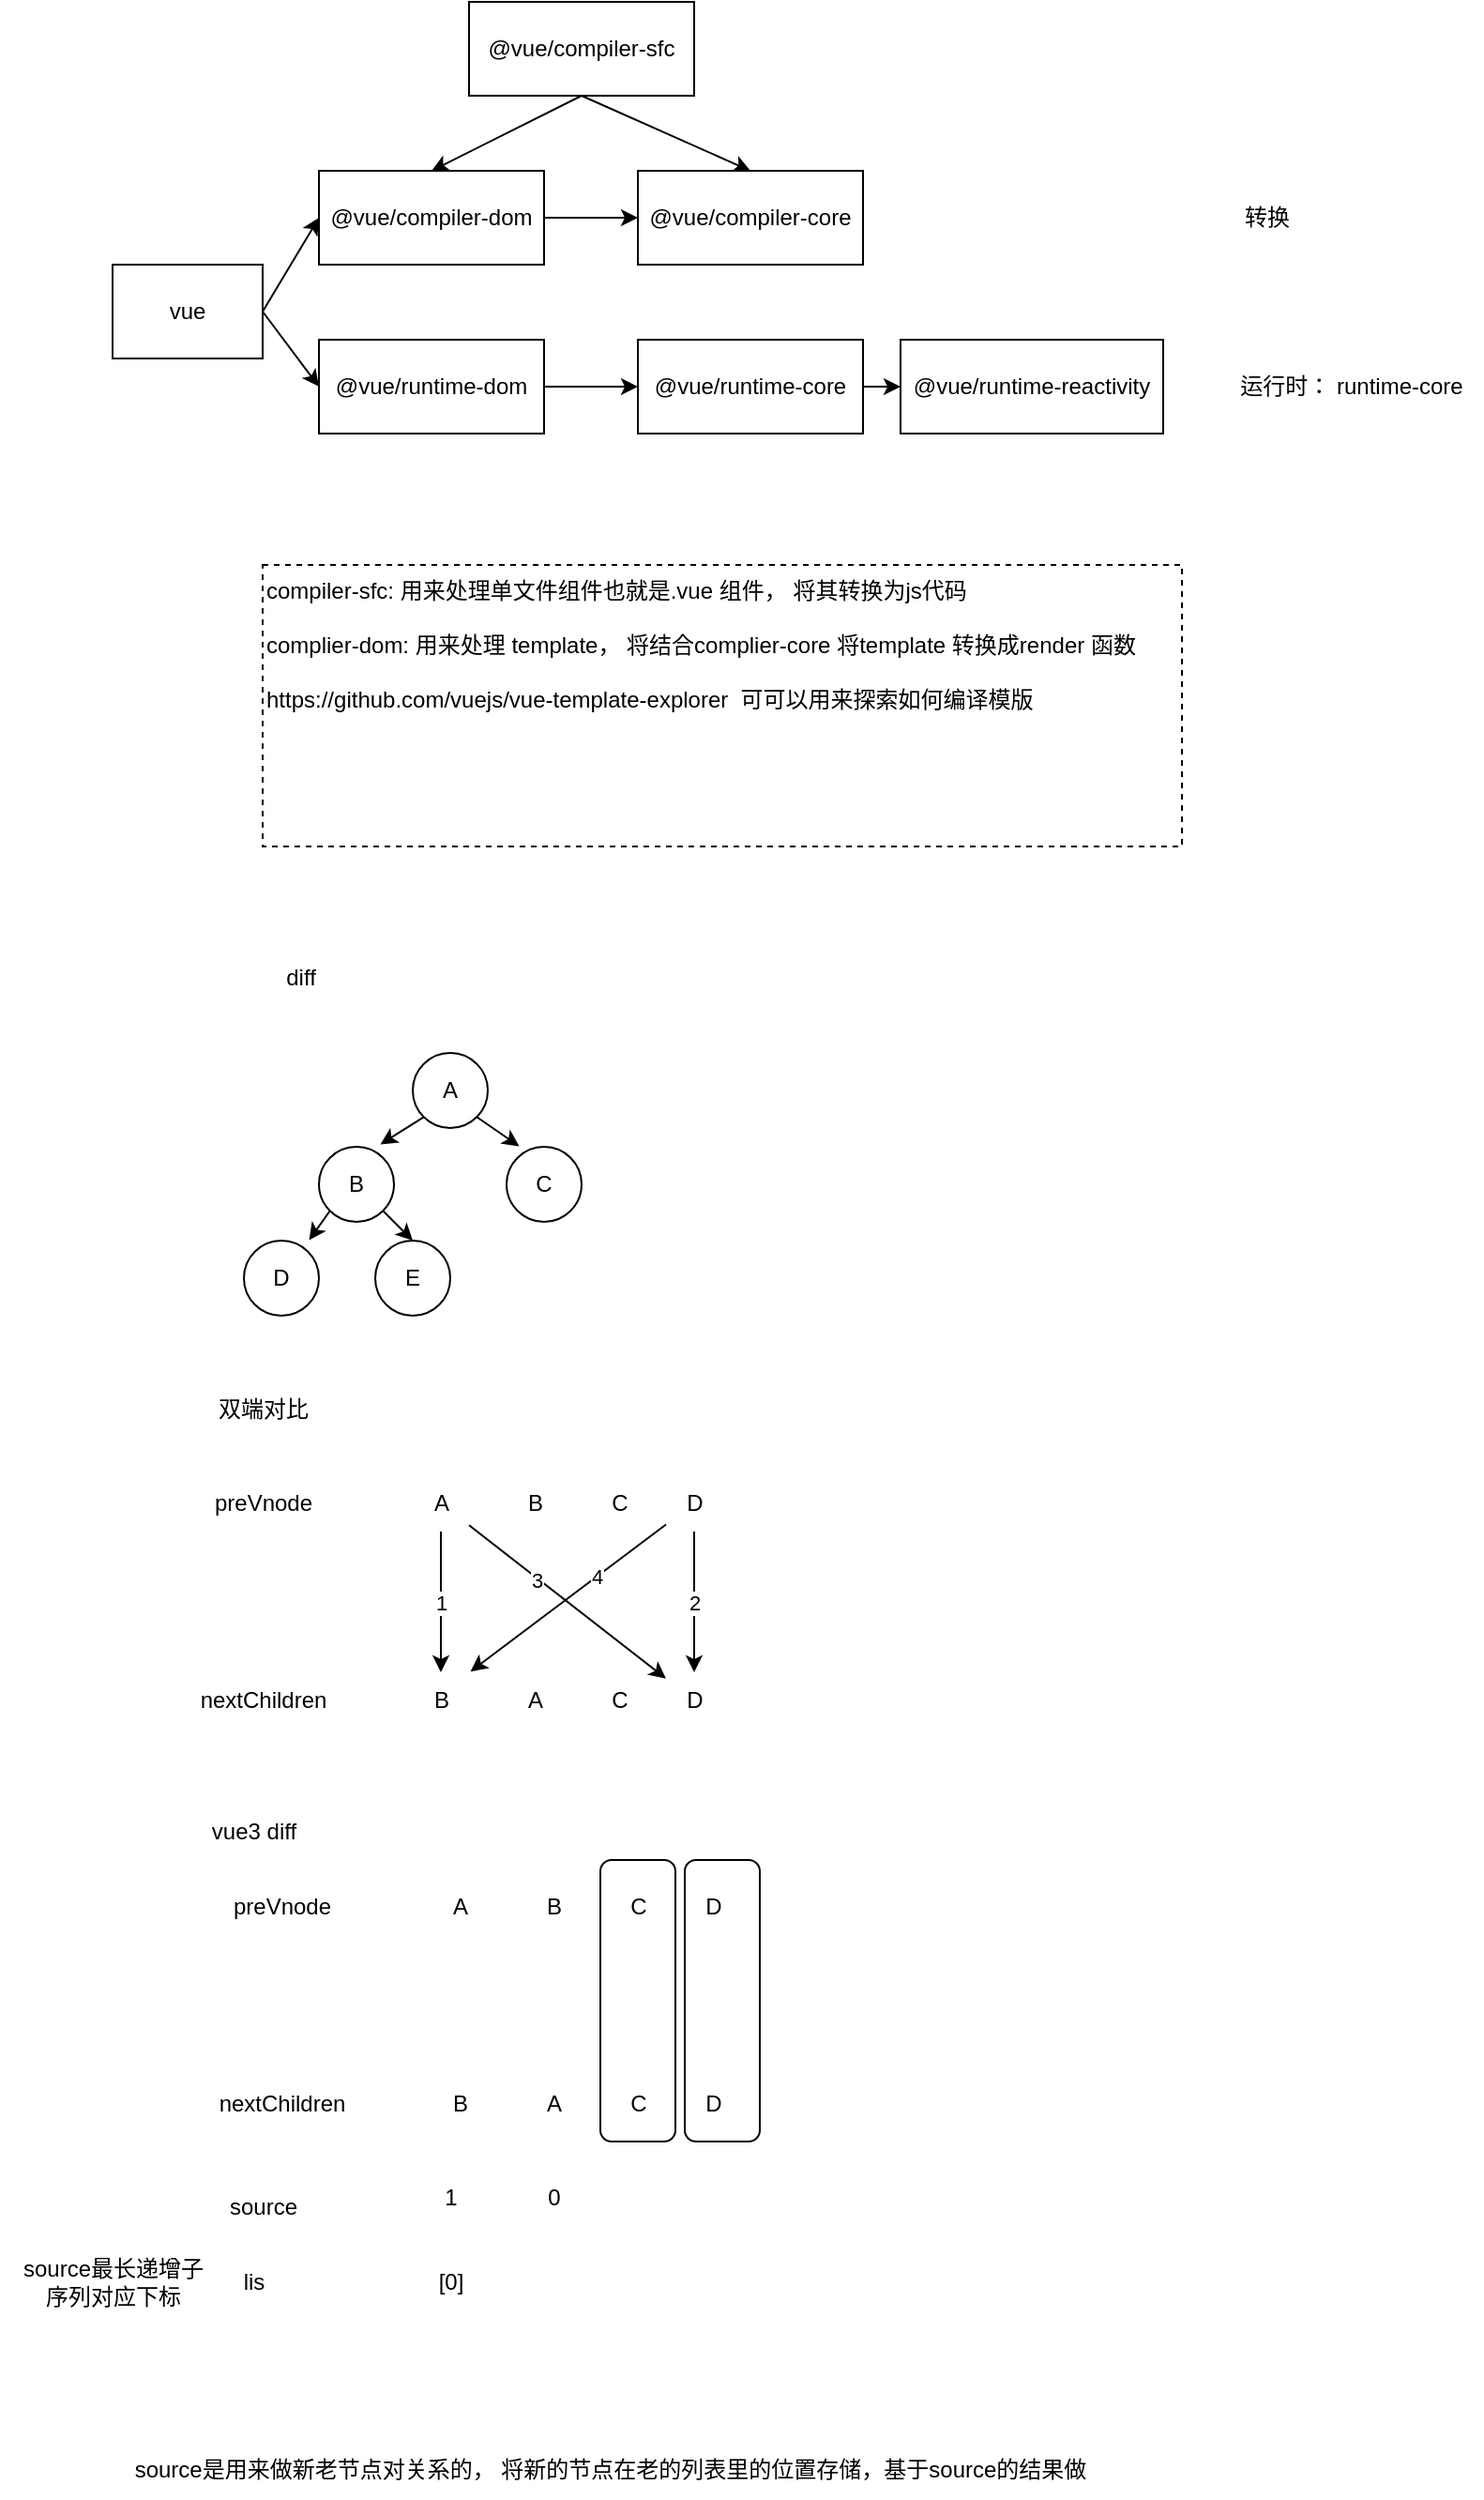 <mxfile>
    <diagram id="14etWYt_qZ5akFMFBOjw" name="第 1 页">
        <mxGraphModel dx="1651" dy="682" grid="1" gridSize="10" guides="1" tooltips="1" connect="1" arrows="1" fold="1" page="1" pageScale="1" pageWidth="827" pageHeight="3000" math="0" shadow="0">
            <root>
                <mxCell id="0"/>
                <mxCell id="1" parent="0"/>
                <mxCell id="98" value="" style="rounded=1;whiteSpace=wrap;html=1;" parent="1" vertex="1">
                    <mxGeometry x="310" y="1110" width="40" height="150" as="geometry"/>
                </mxCell>
                <mxCell id="94" value="" style="rounded=1;whiteSpace=wrap;html=1;" parent="1" vertex="1">
                    <mxGeometry x="355" y="1110" width="40" height="150" as="geometry"/>
                </mxCell>
                <mxCell id="9" style="edgeStyle=none;html=1;exitX=1;exitY=0.5;exitDx=0;exitDy=0;entryX=0;entryY=0.5;entryDx=0;entryDy=0;" parent="1" source="2" target="3" edge="1">
                    <mxGeometry relative="1" as="geometry"/>
                </mxCell>
                <mxCell id="11" style="edgeStyle=none;html=1;exitX=1;exitY=0.5;exitDx=0;exitDy=0;entryX=0;entryY=0.5;entryDx=0;entryDy=0;" parent="1" source="2" target="6" edge="1">
                    <mxGeometry relative="1" as="geometry"/>
                </mxCell>
                <mxCell id="2" value="vue" style="whiteSpace=wrap;html=1;" parent="1" vertex="1">
                    <mxGeometry x="50" y="260" width="80" height="50" as="geometry"/>
                </mxCell>
                <mxCell id="10" style="edgeStyle=none;html=1;exitX=1;exitY=0.5;exitDx=0;exitDy=0;entryX=0;entryY=0.5;entryDx=0;entryDy=0;" parent="1" source="3" target="4" edge="1">
                    <mxGeometry relative="1" as="geometry"/>
                </mxCell>
                <mxCell id="3" value="@vue/compiler-dom" style="whiteSpace=wrap;html=1;" parent="1" vertex="1">
                    <mxGeometry x="160" y="210" width="120" height="50" as="geometry"/>
                </mxCell>
                <mxCell id="4" value="@vue/compiler-core" style="whiteSpace=wrap;html=1;" parent="1" vertex="1">
                    <mxGeometry x="330" y="210" width="120" height="50" as="geometry"/>
                </mxCell>
                <mxCell id="16" style="edgeStyle=none;html=1;exitX=0.5;exitY=1;exitDx=0;exitDy=0;entryX=0.5;entryY=0;entryDx=0;entryDy=0;" parent="1" source="5" target="3" edge="1">
                    <mxGeometry relative="1" as="geometry"/>
                </mxCell>
                <mxCell id="19" style="edgeStyle=none;html=1;exitX=0.5;exitY=1;exitDx=0;exitDy=0;entryX=0.5;entryY=0;entryDx=0;entryDy=0;" parent="1" source="5" target="4" edge="1">
                    <mxGeometry relative="1" as="geometry"/>
                </mxCell>
                <mxCell id="5" value="@vue/compiler-sfc" style="whiteSpace=wrap;html=1;" parent="1" vertex="1">
                    <mxGeometry x="240" y="120" width="120" height="50" as="geometry"/>
                </mxCell>
                <mxCell id="12" style="edgeStyle=none;html=1;exitX=1;exitY=0.5;exitDx=0;exitDy=0;entryX=0;entryY=0.5;entryDx=0;entryDy=0;" parent="1" source="6" target="7" edge="1">
                    <mxGeometry relative="1" as="geometry"/>
                </mxCell>
                <mxCell id="6" value="@vue/runtime-dom" style="whiteSpace=wrap;html=1;" parent="1" vertex="1">
                    <mxGeometry x="160" y="300" width="120" height="50" as="geometry"/>
                </mxCell>
                <mxCell id="13" value="" style="edgeStyle=none;html=1;" parent="1" source="7" target="8" edge="1">
                    <mxGeometry relative="1" as="geometry"/>
                </mxCell>
                <mxCell id="7" value="@vue/runtime-core" style="whiteSpace=wrap;html=1;" parent="1" vertex="1">
                    <mxGeometry x="330" y="300" width="120" height="50" as="geometry"/>
                </mxCell>
                <mxCell id="8" value="@vue/runtime-reactivity" style="whiteSpace=wrap;html=1;" parent="1" vertex="1">
                    <mxGeometry x="470" y="300" width="140" height="50" as="geometry"/>
                </mxCell>
                <mxCell id="22" value="compiler-sfc: 用来处理单文件组件也就是.vue 组件， 将其转换为js代码&lt;br&gt;&lt;br&gt;complier-dom: 用来处理 template， 将结合complier-core 将template 转换成render 函数&lt;br&gt;&lt;br&gt;https://github.com/vuejs/vue-template-explorer&amp;nbsp; 可可以用来探索如何编译模版" style="whiteSpace=wrap;html=1;dashed=1;align=left;horizontal=1;verticalAlign=top;" parent="1" vertex="1">
                    <mxGeometry x="130" y="420" width="490" height="150" as="geometry"/>
                </mxCell>
                <mxCell id="23" value="运行时： runtime-core" style="text;html=1;align=center;verticalAlign=middle;resizable=0;points=[];autosize=1;strokeColor=none;fillColor=none;" parent="1" vertex="1">
                    <mxGeometry x="640" y="310" width="140" height="30" as="geometry"/>
                </mxCell>
                <mxCell id="24" value="转换" style="text;html=1;align=center;verticalAlign=middle;resizable=0;points=[];autosize=1;strokeColor=none;fillColor=none;" parent="1" vertex="1">
                    <mxGeometry x="640" y="220" width="50" height="30" as="geometry"/>
                </mxCell>
                <mxCell id="27" value="diff" style="text;html=1;align=center;verticalAlign=middle;resizable=0;points=[];autosize=1;strokeColor=none;fillColor=none;" parent="1" vertex="1">
                    <mxGeometry x="130" y="625" width="40" height="30" as="geometry"/>
                </mxCell>
                <mxCell id="36" style="edgeStyle=none;html=1;exitX=0;exitY=1;exitDx=0;exitDy=0;entryX=0.819;entryY=-0.031;entryDx=0;entryDy=0;entryPerimeter=0;" parent="1" source="28" target="29" edge="1">
                    <mxGeometry relative="1" as="geometry"/>
                </mxCell>
                <mxCell id="37" style="edgeStyle=none;html=1;exitX=1;exitY=1;exitDx=0;exitDy=0;entryX=0.169;entryY=-0.006;entryDx=0;entryDy=0;entryPerimeter=0;" parent="1" source="28" target="30" edge="1">
                    <mxGeometry relative="1" as="geometry"/>
                </mxCell>
                <mxCell id="28" value="A" style="ellipse;whiteSpace=wrap;html=1;" parent="1" vertex="1">
                    <mxGeometry x="210" y="680" width="40" height="40" as="geometry"/>
                </mxCell>
                <mxCell id="34" style="edgeStyle=none;html=1;exitX=0;exitY=1;exitDx=0;exitDy=0;entryX=0.869;entryY=-0.006;entryDx=0;entryDy=0;entryPerimeter=0;" parent="1" source="29" target="31" edge="1">
                    <mxGeometry relative="1" as="geometry"/>
                </mxCell>
                <mxCell id="35" style="edgeStyle=none;html=1;exitX=1;exitY=1;exitDx=0;exitDy=0;entryX=0.5;entryY=0;entryDx=0;entryDy=0;" parent="1" source="29" target="33" edge="1">
                    <mxGeometry relative="1" as="geometry"/>
                </mxCell>
                <mxCell id="29" value="B" style="ellipse;whiteSpace=wrap;html=1;" parent="1" vertex="1">
                    <mxGeometry x="160" y="730" width="40" height="40" as="geometry"/>
                </mxCell>
                <mxCell id="30" value="C" style="ellipse;whiteSpace=wrap;html=1;" parent="1" vertex="1">
                    <mxGeometry x="260" y="730" width="40" height="40" as="geometry"/>
                </mxCell>
                <mxCell id="31" value="D" style="ellipse;whiteSpace=wrap;html=1;" parent="1" vertex="1">
                    <mxGeometry x="120" y="780" width="40" height="40" as="geometry"/>
                </mxCell>
                <mxCell id="33" value="E" style="ellipse;whiteSpace=wrap;html=1;" parent="1" vertex="1">
                    <mxGeometry x="190" y="780" width="40" height="40" as="geometry"/>
                </mxCell>
                <mxCell id="38" value="双端对比" style="text;html=1;align=center;verticalAlign=middle;resizable=0;points=[];autosize=1;strokeColor=none;fillColor=none;" parent="1" vertex="1">
                    <mxGeometry x="95" y="855" width="70" height="30" as="geometry"/>
                </mxCell>
                <mxCell id="39" value="preVnode" style="text;html=1;align=center;verticalAlign=middle;resizable=0;points=[];autosize=1;strokeColor=none;fillColor=none;" parent="1" vertex="1">
                    <mxGeometry x="90" y="905" width="80" height="30" as="geometry"/>
                </mxCell>
                <mxCell id="40" value="nextChildren" style="text;html=1;align=center;verticalAlign=middle;resizable=0;points=[];autosize=1;strokeColor=none;fillColor=none;" parent="1" vertex="1">
                    <mxGeometry x="85" y="1010" width="90" height="30" as="geometry"/>
                </mxCell>
                <mxCell id="50" value="1" style="edgeStyle=none;html=1;" parent="1" source="41" target="45" edge="1">
                    <mxGeometry relative="1" as="geometry"/>
                </mxCell>
                <mxCell id="53" value="" style="edgeStyle=none;html=1;" parent="1" source="41" target="49" edge="1">
                    <mxGeometry relative="1" as="geometry">
                        <mxPoint x="330" y="990" as="targetPoint"/>
                    </mxGeometry>
                </mxCell>
                <mxCell id="56" value="3" style="edgeLabel;html=1;align=center;verticalAlign=middle;resizable=0;points=[];" parent="53" vertex="1" connectable="0">
                    <mxGeometry x="-0.306" y="-1" relative="1" as="geometry">
                        <mxPoint as="offset"/>
                    </mxGeometry>
                </mxCell>
                <mxCell id="41" value="A" style="text;html=1;align=center;verticalAlign=middle;resizable=0;points=[];autosize=1;strokeColor=none;fillColor=none;" parent="1" vertex="1">
                    <mxGeometry x="210" y="905" width="30" height="30" as="geometry"/>
                </mxCell>
                <mxCell id="42" value="B" style="text;html=1;align=center;verticalAlign=middle;resizable=0;points=[];autosize=1;strokeColor=none;fillColor=none;" parent="1" vertex="1">
                    <mxGeometry x="260" y="905" width="30" height="30" as="geometry"/>
                </mxCell>
                <mxCell id="43" value="C" style="text;html=1;align=center;verticalAlign=middle;resizable=0;points=[];autosize=1;strokeColor=none;fillColor=none;" parent="1" vertex="1">
                    <mxGeometry x="305" y="905" width="30" height="30" as="geometry"/>
                </mxCell>
                <mxCell id="51" value="" style="edgeStyle=none;html=1;" parent="1" source="44" target="49" edge="1">
                    <mxGeometry relative="1" as="geometry"/>
                </mxCell>
                <mxCell id="52" value="2" style="edgeLabel;html=1;align=center;verticalAlign=middle;resizable=0;points=[];" parent="51" vertex="1" connectable="0">
                    <mxGeometry x="0.007" relative="1" as="geometry">
                        <mxPoint as="offset"/>
                    </mxGeometry>
                </mxCell>
                <mxCell id="54" style="edgeStyle=none;html=1;entryX=1.027;entryY=-0.014;entryDx=0;entryDy=0;entryPerimeter=0;" parent="1" source="44" target="45" edge="1">
                    <mxGeometry relative="1" as="geometry"/>
                </mxCell>
                <mxCell id="55" value="4" style="edgeLabel;html=1;align=center;verticalAlign=middle;resizable=0;points=[];" parent="54" vertex="1" connectable="0">
                    <mxGeometry x="-0.284" relative="1" as="geometry">
                        <mxPoint as="offset"/>
                    </mxGeometry>
                </mxCell>
                <mxCell id="44" value="D" style="text;html=1;align=center;verticalAlign=middle;resizable=0;points=[];autosize=1;strokeColor=none;fillColor=none;" parent="1" vertex="1">
                    <mxGeometry x="345" y="905" width="30" height="30" as="geometry"/>
                </mxCell>
                <mxCell id="45" value="B" style="text;html=1;align=center;verticalAlign=middle;resizable=0;points=[];autosize=1;strokeColor=none;fillColor=none;" parent="1" vertex="1">
                    <mxGeometry x="210" y="1010" width="30" height="30" as="geometry"/>
                </mxCell>
                <mxCell id="46" value="A" style="text;html=1;align=center;verticalAlign=middle;resizable=0;points=[];autosize=1;strokeColor=none;fillColor=none;" parent="1" vertex="1">
                    <mxGeometry x="260" y="1010" width="30" height="30" as="geometry"/>
                </mxCell>
                <mxCell id="48" value="C" style="text;html=1;align=center;verticalAlign=middle;resizable=0;points=[];autosize=1;strokeColor=none;fillColor=none;" parent="1" vertex="1">
                    <mxGeometry x="305" y="1010" width="30" height="30" as="geometry"/>
                </mxCell>
                <mxCell id="49" value="D" style="text;html=1;align=center;verticalAlign=middle;resizable=0;points=[];autosize=1;strokeColor=none;fillColor=none;" parent="1" vertex="1">
                    <mxGeometry x="345" y="1010" width="30" height="30" as="geometry"/>
                </mxCell>
                <mxCell id="57" value="vue3 diff" style="text;html=1;align=center;verticalAlign=middle;resizable=0;points=[];autosize=1;strokeColor=none;fillColor=none;" parent="1" vertex="1">
                    <mxGeometry x="90" y="1080" width="70" height="30" as="geometry"/>
                </mxCell>
                <mxCell id="58" value="preVnode" style="text;html=1;align=center;verticalAlign=middle;resizable=0;points=[];autosize=1;strokeColor=none;fillColor=none;" parent="1" vertex="1">
                    <mxGeometry x="100" y="1120" width="80" height="30" as="geometry"/>
                </mxCell>
                <mxCell id="59" value="nextChildren" style="text;html=1;align=center;verticalAlign=middle;resizable=0;points=[];autosize=1;strokeColor=none;fillColor=none;" parent="1" vertex="1">
                    <mxGeometry x="95" y="1225" width="90" height="30" as="geometry"/>
                </mxCell>
                <mxCell id="63" value="A" style="text;html=1;align=center;verticalAlign=middle;resizable=0;points=[];autosize=1;strokeColor=none;fillColor=none;" parent="1" vertex="1">
                    <mxGeometry x="220" y="1120" width="30" height="30" as="geometry"/>
                </mxCell>
                <mxCell id="64" value="B" style="text;html=1;align=center;verticalAlign=middle;resizable=0;points=[];autosize=1;strokeColor=none;fillColor=none;" parent="1" vertex="1">
                    <mxGeometry x="270" y="1120" width="30" height="30" as="geometry"/>
                </mxCell>
                <mxCell id="65" value="C" style="text;html=1;align=center;verticalAlign=middle;resizable=0;points=[];autosize=1;strokeColor=none;fillColor=none;" parent="1" vertex="1">
                    <mxGeometry x="315" y="1120" width="30" height="30" as="geometry"/>
                </mxCell>
                <mxCell id="70" value="D" style="text;html=1;align=center;verticalAlign=middle;resizable=0;points=[];autosize=1;strokeColor=none;fillColor=none;" parent="1" vertex="1">
                    <mxGeometry x="355" y="1120" width="30" height="30" as="geometry"/>
                </mxCell>
                <mxCell id="71" value="B" style="text;html=1;align=center;verticalAlign=middle;resizable=0;points=[];autosize=1;strokeColor=none;fillColor=none;" parent="1" vertex="1">
                    <mxGeometry x="220" y="1225" width="30" height="30" as="geometry"/>
                </mxCell>
                <mxCell id="72" value="A" style="text;html=1;align=center;verticalAlign=middle;resizable=0;points=[];autosize=1;strokeColor=none;fillColor=none;" parent="1" vertex="1">
                    <mxGeometry x="270" y="1225" width="30" height="30" as="geometry"/>
                </mxCell>
                <mxCell id="73" value="C" style="text;html=1;align=center;verticalAlign=middle;resizable=0;points=[];autosize=1;strokeColor=none;fillColor=none;" parent="1" vertex="1">
                    <mxGeometry x="315" y="1225" width="30" height="30" as="geometry"/>
                </mxCell>
                <mxCell id="74" value="D" style="text;html=1;align=center;verticalAlign=middle;resizable=0;points=[];autosize=1;strokeColor=none;fillColor=none;" parent="1" vertex="1">
                    <mxGeometry x="355" y="1225" width="30" height="30" as="geometry"/>
                </mxCell>
                <mxCell id="92" value="source" style="text;html=1;align=center;verticalAlign=middle;resizable=0;points=[];autosize=1;strokeColor=none;fillColor=none;" parent="1" vertex="1">
                    <mxGeometry x="100" y="1280" width="60" height="30" as="geometry"/>
                </mxCell>
                <mxCell id="93" value="source是用来做新老节点对关系的， 将新的节点在老的列表里的位置存储，基于source的结果做" style="text;html=1;align=center;verticalAlign=middle;resizable=0;points=[];autosize=1;strokeColor=none;fillColor=none;" parent="1" vertex="1">
                    <mxGeometry x="50" y="1420" width="530" height="30" as="geometry"/>
                </mxCell>
                <mxCell id="95" value="1" style="text;html=1;align=center;verticalAlign=middle;resizable=0;points=[];autosize=1;strokeColor=none;fillColor=none;" parent="1" vertex="1">
                    <mxGeometry x="215" y="1275" width="30" height="30" as="geometry"/>
                </mxCell>
                <mxCell id="97" value="0" style="text;html=1;align=center;verticalAlign=middle;resizable=0;points=[];autosize=1;strokeColor=none;fillColor=none;" parent="1" vertex="1">
                    <mxGeometry x="270" y="1275" width="30" height="30" as="geometry"/>
                </mxCell>
                <mxCell id="99" value="lis" style="text;html=1;align=center;verticalAlign=middle;resizable=0;points=[];autosize=1;strokeColor=none;fillColor=none;" parent="1" vertex="1">
                    <mxGeometry x="110" y="1320" width="30" height="30" as="geometry"/>
                </mxCell>
                <mxCell id="100" value="[0]" style="text;html=1;align=center;verticalAlign=middle;resizable=0;points=[];autosize=1;strokeColor=none;fillColor=none;" parent="1" vertex="1">
                    <mxGeometry x="210" y="1320" width="40" height="30" as="geometry"/>
                </mxCell>
                <mxCell id="101" value="source最长递增子&lt;br&gt;序列对应下标" style="text;html=1;align=center;verticalAlign=middle;resizable=0;points=[];autosize=1;strokeColor=none;fillColor=none;" parent="1" vertex="1">
                    <mxGeometry x="-10" y="1315" width="120" height="40" as="geometry"/>
                </mxCell>
            </root>
        </mxGraphModel>
    </diagram>
</mxfile>